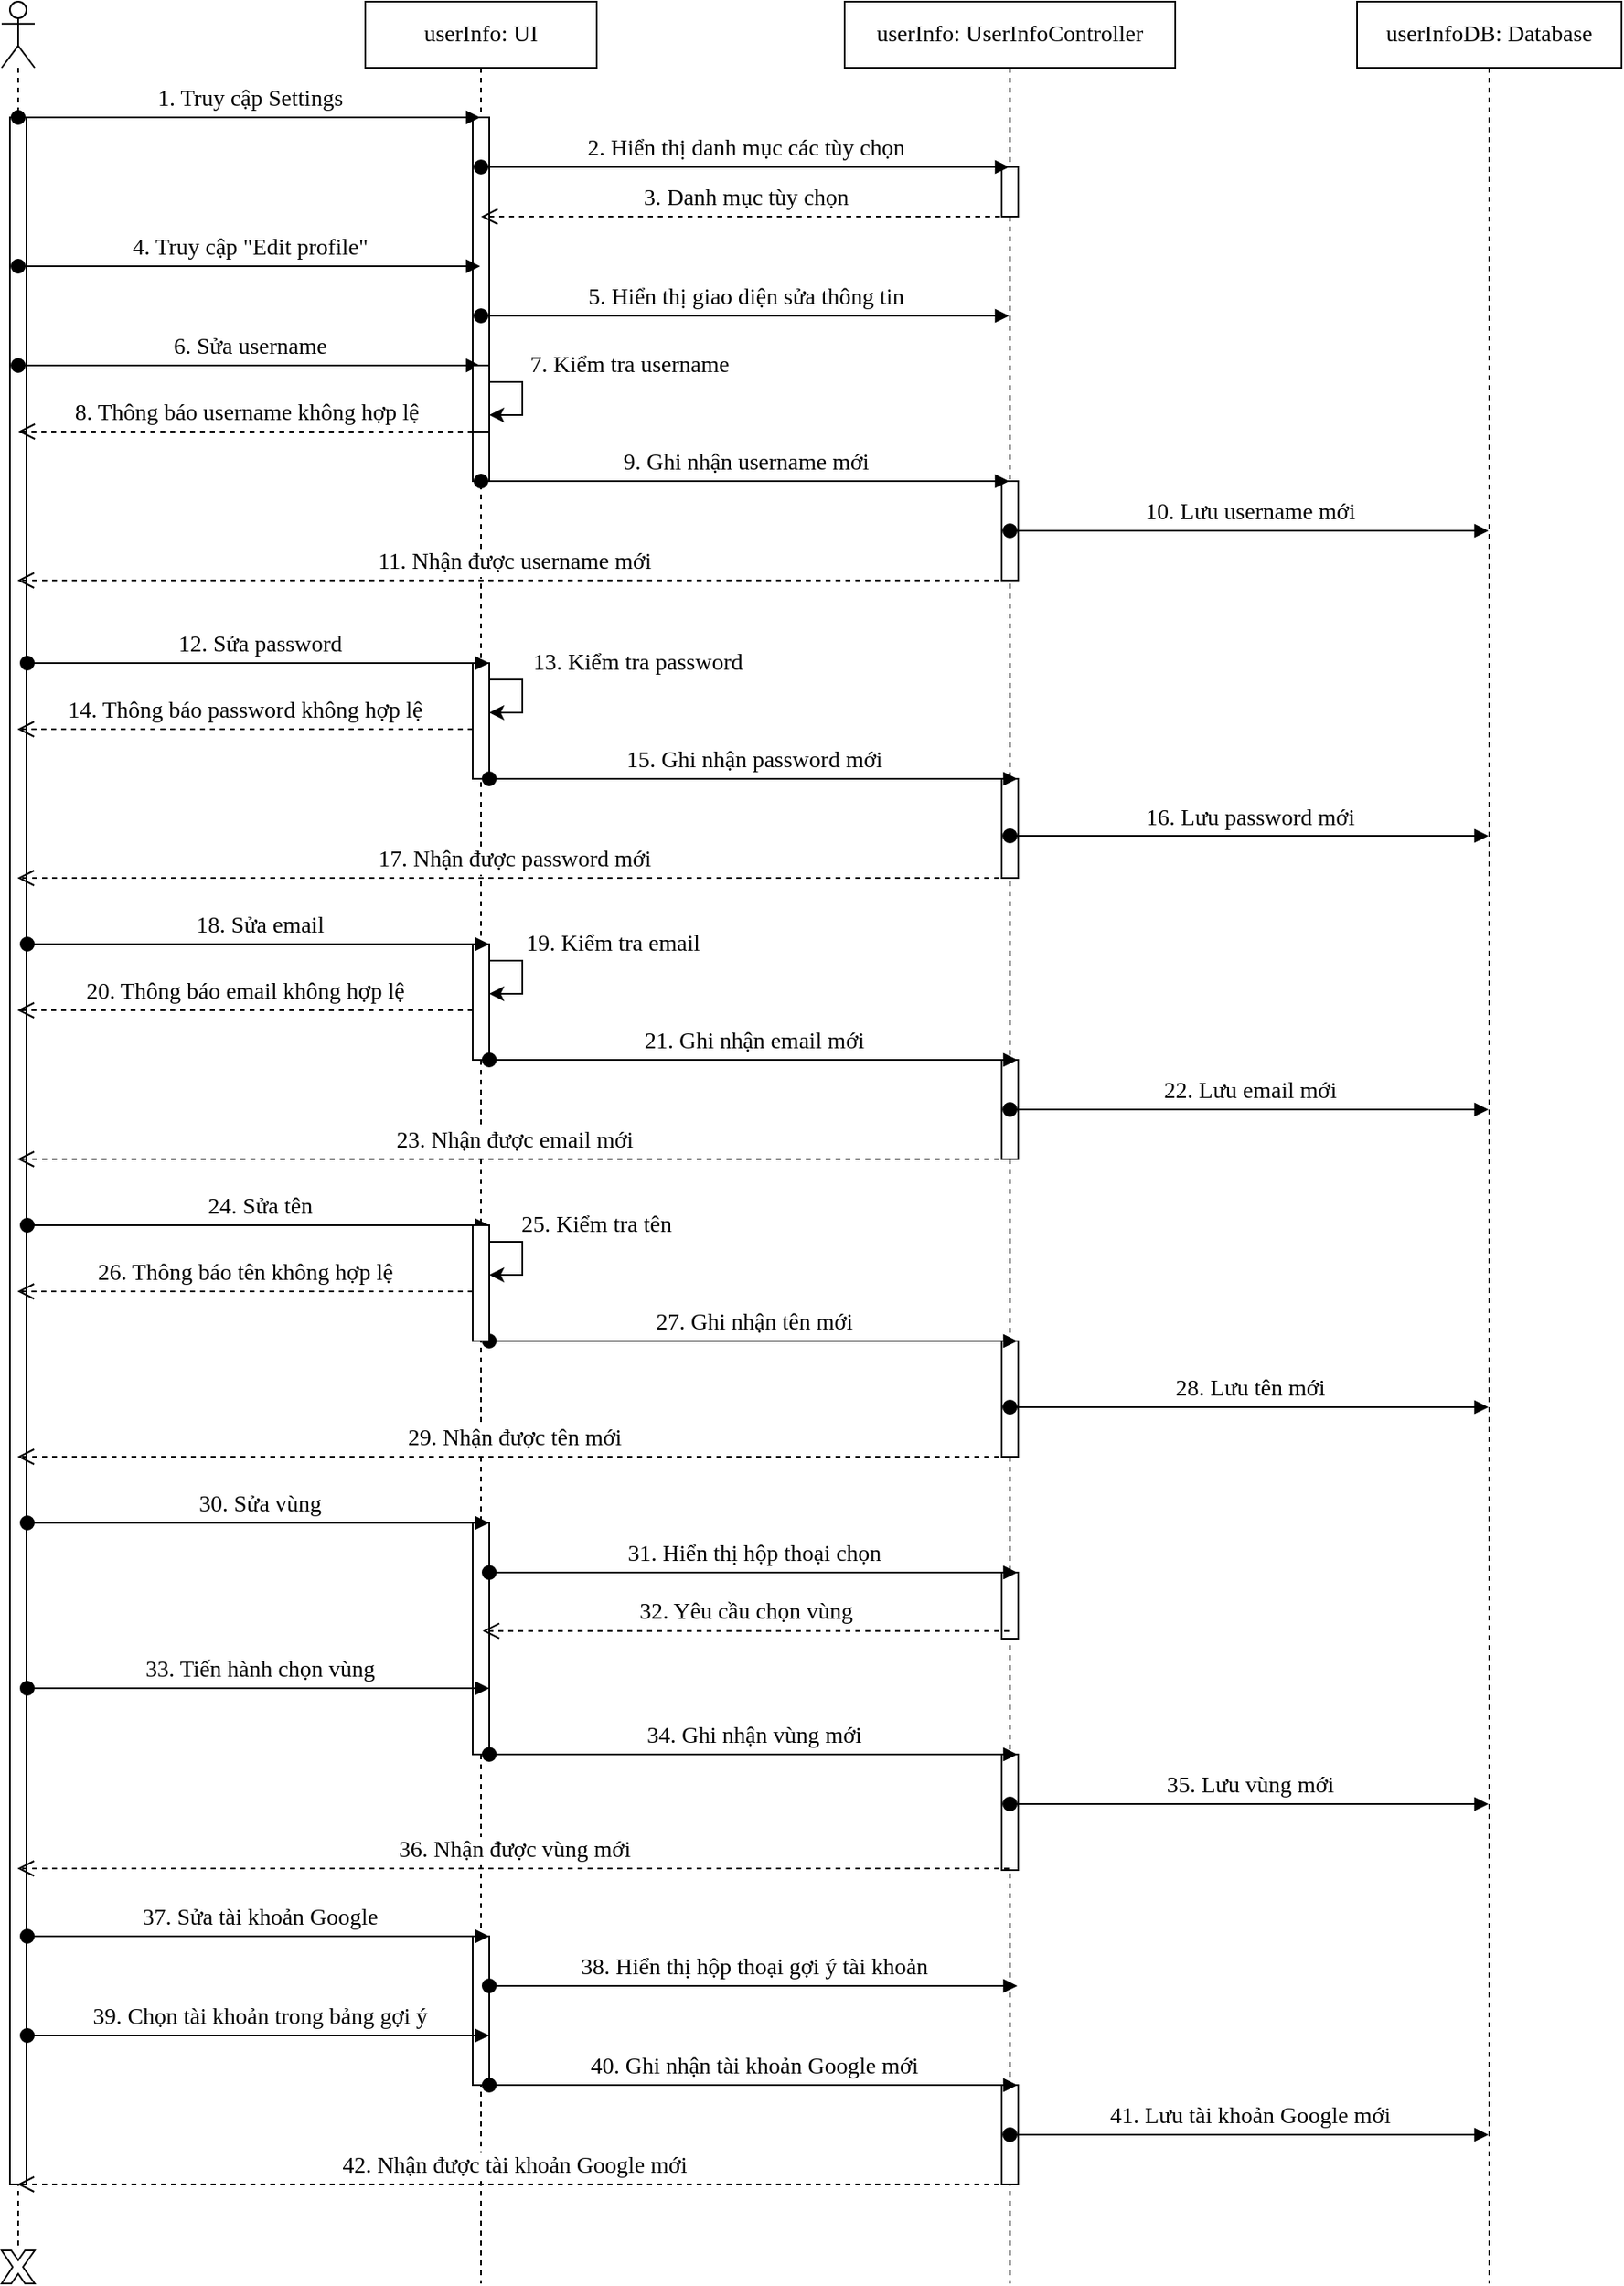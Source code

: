 <mxfile version="13.9.9" type="device"><diagram id="vZMithF2oSo7XbGlCbBh" name="Page-1"><mxGraphModel dx="868" dy="450" grid="1" gridSize="10" guides="1" tooltips="1" connect="1" arrows="1" fold="1" page="1" pageScale="1" pageWidth="2336" pageHeight="1654" math="0" shadow="0"><root><mxCell id="0"/><mxCell id="1" parent="0"/><mxCell id="Ax4j-fQxOVTr2Qwot98N-1" value="" style="shape=umlLifeline;participant=umlActor;perimeter=lifelinePerimeter;whiteSpace=wrap;html=1;container=1;collapsible=0;recursiveResize=0;verticalAlign=top;spacingTop=36;outlineConnect=0;fontFamily=Verdana;fontSize=14;" parent="1" vertex="1"><mxGeometry x="40" y="40" width="20" height="1360" as="geometry"/></mxCell><mxCell id="Ax4j-fQxOVTr2Qwot98N-22" value="" style="html=1;points=[];perimeter=orthogonalPerimeter;fontFamily=Verdana;fontSize=14;" parent="Ax4j-fQxOVTr2Qwot98N-1" vertex="1"><mxGeometry x="5" y="70" width="10" height="1250" as="geometry"/></mxCell><mxCell id="Ax4j-fQxOVTr2Qwot98N-2" value="userInfo: UI" style="shape=umlLifeline;perimeter=lifelinePerimeter;whiteSpace=wrap;html=1;container=1;collapsible=0;recursiveResize=0;outlineConnect=0;fontFamily=Verdana;fontSize=14;" parent="1" vertex="1"><mxGeometry x="260" y="40" width="140" height="1380" as="geometry"/></mxCell><mxCell id="Ax4j-fQxOVTr2Qwot98N-19" value="" style="html=1;points=[];perimeter=orthogonalPerimeter;fontFamily=Verdana;fontSize=14;" parent="Ax4j-fQxOVTr2Qwot98N-2" vertex="1"><mxGeometry x="65" y="70" width="10" height="220" as="geometry"/></mxCell><mxCell id="Ax4j-fQxOVTr2Qwot98N-25" value="" style="html=1;points=[];perimeter=orthogonalPerimeter;fontFamily=Verdana;fontSize=14;" parent="Ax4j-fQxOVTr2Qwot98N-2" vertex="1"><mxGeometry x="65" y="400" width="10" height="40" as="geometry"/></mxCell><mxCell id="Ax4j-fQxOVTr2Qwot98N-26" style="edgeStyle=orthogonalEdgeStyle;rounded=0;orthogonalLoop=1;jettySize=auto;html=1;fontFamily=Verdana;fontSize=14;" parent="Ax4j-fQxOVTr2Qwot98N-2" source="Ax4j-fQxOVTr2Qwot98N-25" target="Ax4j-fQxOVTr2Qwot98N-25" edge="1"><mxGeometry relative="1" as="geometry"/></mxCell><mxCell id="Ax4j-fQxOVTr2Qwot98N-31" value="" style="html=1;points=[];perimeter=orthogonalPerimeter;fontFamily=Verdana;fontSize=14;" parent="Ax4j-fQxOVTr2Qwot98N-2" vertex="1"><mxGeometry x="65" y="400" width="10" height="70" as="geometry"/></mxCell><mxCell id="Ax4j-fQxOVTr2Qwot98N-35" value="" style="html=1;points=[];perimeter=orthogonalPerimeter;fontFamily=Verdana;fontSize=14;" parent="Ax4j-fQxOVTr2Qwot98N-2" vertex="1"><mxGeometry x="65" y="570" width="10" height="40" as="geometry"/></mxCell><mxCell id="Ax4j-fQxOVTr2Qwot98N-36" style="edgeStyle=orthogonalEdgeStyle;rounded=0;orthogonalLoop=1;jettySize=auto;html=1;fontFamily=Verdana;fontSize=14;" parent="Ax4j-fQxOVTr2Qwot98N-2" source="Ax4j-fQxOVTr2Qwot98N-35" target="Ax4j-fQxOVTr2Qwot98N-35" edge="1"><mxGeometry relative="1" as="geometry"/></mxCell><mxCell id="Ax4j-fQxOVTr2Qwot98N-42" value="" style="html=1;points=[];perimeter=orthogonalPerimeter;fontFamily=Verdana;fontSize=14;" parent="Ax4j-fQxOVTr2Qwot98N-2" vertex="1"><mxGeometry x="65" y="570" width="10" height="70" as="geometry"/></mxCell><mxCell id="Ax4j-fQxOVTr2Qwot98N-50" value="" style="html=1;points=[];perimeter=orthogonalPerimeter;fontFamily=Verdana;fontSize=14;" parent="Ax4j-fQxOVTr2Qwot98N-2" vertex="1"><mxGeometry x="65" y="740" width="10" height="40" as="geometry"/></mxCell><mxCell id="Ax4j-fQxOVTr2Qwot98N-51" style="edgeStyle=orthogonalEdgeStyle;rounded=0;orthogonalLoop=1;jettySize=auto;html=1;fontFamily=Verdana;fontSize=14;" parent="Ax4j-fQxOVTr2Qwot98N-2" source="Ax4j-fQxOVTr2Qwot98N-50" target="Ax4j-fQxOVTr2Qwot98N-50" edge="1"><mxGeometry relative="1" as="geometry"/></mxCell><mxCell id="Ax4j-fQxOVTr2Qwot98N-61" value="" style="html=1;points=[];perimeter=orthogonalPerimeter;fontFamily=Verdana;fontSize=14;" parent="Ax4j-fQxOVTr2Qwot98N-2" vertex="1"><mxGeometry x="65" y="920" width="10" height="140" as="geometry"/></mxCell><mxCell id="Ax4j-fQxOVTr2Qwot98N-72" value="" style="html=1;points=[];perimeter=orthogonalPerimeter;fontFamily=Verdana;fontSize=14;" parent="Ax4j-fQxOVTr2Qwot98N-2" vertex="1"><mxGeometry x="65" y="1170" width="10" height="90" as="geometry"/></mxCell><mxCell id="Ax4j-fQxOVTr2Qwot98N-3" value="userInfo: UserInfoController" style="shape=umlLifeline;perimeter=lifelinePerimeter;whiteSpace=wrap;html=1;container=1;collapsible=0;recursiveResize=0;outlineConnect=0;fontFamily=Verdana;fontSize=14;" parent="1" vertex="1"><mxGeometry x="550" y="40" width="200" height="1380" as="geometry"/></mxCell><mxCell id="Ax4j-fQxOVTr2Qwot98N-20" value="" style="html=1;points=[];perimeter=orthogonalPerimeter;fontFamily=Verdana;fontSize=14;" parent="Ax4j-fQxOVTr2Qwot98N-3" vertex="1"><mxGeometry x="95" y="100" width="10" height="30" as="geometry"/></mxCell><mxCell id="Ax4j-fQxOVTr2Qwot98N-21" value="" style="html=1;points=[];perimeter=orthogonalPerimeter;fontFamily=Verdana;fontSize=14;" parent="Ax4j-fQxOVTr2Qwot98N-3" vertex="1"><mxGeometry x="95" y="290" width="10" height="60" as="geometry"/></mxCell><mxCell id="Ax4j-fQxOVTr2Qwot98N-32" value="" style="html=1;points=[];perimeter=orthogonalPerimeter;fontFamily=Verdana;fontSize=14;" parent="Ax4j-fQxOVTr2Qwot98N-3" vertex="1"><mxGeometry x="95" y="470" width="10" height="60" as="geometry"/></mxCell><mxCell id="Ax4j-fQxOVTr2Qwot98N-43" value="" style="html=1;points=[];perimeter=orthogonalPerimeter;fontFamily=Verdana;fontSize=14;" parent="Ax4j-fQxOVTr2Qwot98N-3" vertex="1"><mxGeometry x="95" y="640" width="10" height="60" as="geometry"/></mxCell><mxCell id="Ax4j-fQxOVTr2Qwot98N-49" value="" style="html=1;points=[];perimeter=orthogonalPerimeter;fontFamily=Verdana;fontSize=14;" parent="Ax4j-fQxOVTr2Qwot98N-3" vertex="1"><mxGeometry x="95" y="810" width="10" height="70" as="geometry"/></mxCell><mxCell id="Ax4j-fQxOVTr2Qwot98N-62" value="" style="html=1;points=[];perimeter=orthogonalPerimeter;fontFamily=Verdana;fontSize=14;" parent="Ax4j-fQxOVTr2Qwot98N-3" vertex="1"><mxGeometry x="95" y="950" width="10" height="40" as="geometry"/></mxCell><mxCell id="Ax4j-fQxOVTr2Qwot98N-63" value="" style="html=1;points=[];perimeter=orthogonalPerimeter;fontFamily=Verdana;fontSize=14;" parent="Ax4j-fQxOVTr2Qwot98N-3" vertex="1"><mxGeometry x="95" y="1060" width="10" height="70" as="geometry"/></mxCell><mxCell id="Ax4j-fQxOVTr2Qwot98N-74" value="" style="html=1;points=[];perimeter=orthogonalPerimeter;fontFamily=Verdana;fontSize=14;" parent="Ax4j-fQxOVTr2Qwot98N-3" vertex="1"><mxGeometry x="95" y="1260" width="10" height="60" as="geometry"/></mxCell><mxCell id="Ax4j-fQxOVTr2Qwot98N-4" value="userInfoDB: Database" style="shape=umlLifeline;perimeter=lifelinePerimeter;whiteSpace=wrap;html=1;container=1;collapsible=0;recursiveResize=0;outlineConnect=0;fontFamily=Verdana;fontSize=14;" parent="1" vertex="1"><mxGeometry x="860" y="40" width="160" height="1380" as="geometry"/></mxCell><mxCell id="Ax4j-fQxOVTr2Qwot98N-5" value="1. Truy cập Settings" style="html=1;verticalAlign=bottom;startArrow=oval;startFill=1;endArrow=block;startSize=8;fontFamily=Verdana;fontSize=14;" parent="1" target="Ax4j-fQxOVTr2Qwot98N-2" edge="1"><mxGeometry width="60" relative="1" as="geometry"><mxPoint x="50" y="110" as="sourcePoint"/><mxPoint x="110" y="110" as="targetPoint"/></mxGeometry></mxCell><mxCell id="Ax4j-fQxOVTr2Qwot98N-6" value="2. Hiển thị danh mục các tùy chọn" style="html=1;verticalAlign=bottom;startArrow=oval;startFill=1;endArrow=block;startSize=8;fontFamily=Verdana;fontSize=14;" parent="1" target="Ax4j-fQxOVTr2Qwot98N-3" edge="1"><mxGeometry width="60" relative="1" as="geometry"><mxPoint x="330" y="140" as="sourcePoint"/><mxPoint x="390" y="140" as="targetPoint"/></mxGeometry></mxCell><mxCell id="Ax4j-fQxOVTr2Qwot98N-7" value="3. Danh mục tùy chọn" style="html=1;verticalAlign=bottom;endArrow=open;dashed=1;endSize=8;fontFamily=Verdana;fontSize=14;" parent="1" target="Ax4j-fQxOVTr2Qwot98N-2" edge="1"><mxGeometry relative="1" as="geometry"><mxPoint x="650" y="170" as="sourcePoint"/><mxPoint x="570" y="170" as="targetPoint"/></mxGeometry></mxCell><mxCell id="Ax4j-fQxOVTr2Qwot98N-8" value="4. Truy cập &quot;Edit profile&quot;" style="html=1;verticalAlign=bottom;startArrow=oval;startFill=1;endArrow=block;startSize=8;fontFamily=Verdana;fontSize=14;" parent="1" edge="1"><mxGeometry width="60" relative="1" as="geometry"><mxPoint x="50" y="200" as="sourcePoint"/><mxPoint x="329.5" y="200" as="targetPoint"/></mxGeometry></mxCell><mxCell id="Ax4j-fQxOVTr2Qwot98N-9" value="5. Hiển thị giao diện sửa thông tin" style="html=1;verticalAlign=bottom;startArrow=oval;startFill=1;endArrow=block;startSize=8;fontFamily=Verdana;fontSize=14;" parent="1" edge="1"><mxGeometry width="60" relative="1" as="geometry"><mxPoint x="330" y="230" as="sourcePoint"/><mxPoint x="649.5" y="230" as="targetPoint"/></mxGeometry></mxCell><mxCell id="Ax4j-fQxOVTr2Qwot98N-11" value="6. Sửa username" style="html=1;verticalAlign=bottom;startArrow=oval;startFill=1;endArrow=block;startSize=8;fontFamily=Verdana;fontSize=14;" parent="1" edge="1"><mxGeometry x="0.002" width="60" relative="1" as="geometry"><mxPoint x="50" y="260" as="sourcePoint"/><mxPoint x="329.5" y="260" as="targetPoint"/><mxPoint as="offset"/></mxGeometry></mxCell><mxCell id="Ax4j-fQxOVTr2Qwot98N-12" value="" style="html=1;points=[];perimeter=orthogonalPerimeter;fontFamily=Verdana;fontSize=14;" parent="1" vertex="1"><mxGeometry x="325" y="260" width="10" height="40" as="geometry"/></mxCell><mxCell id="Ax4j-fQxOVTr2Qwot98N-13" style="edgeStyle=orthogonalEdgeStyle;rounded=0;orthogonalLoop=1;jettySize=auto;html=1;fontFamily=Verdana;fontSize=14;" parent="1" source="Ax4j-fQxOVTr2Qwot98N-12" target="Ax4j-fQxOVTr2Qwot98N-12" edge="1"><mxGeometry relative="1" as="geometry"/></mxCell><mxCell id="Ax4j-fQxOVTr2Qwot98N-14" value="7. Kiểm tra username" style="text;html=1;strokeColor=none;fillColor=none;align=center;verticalAlign=middle;whiteSpace=wrap;rounded=0;fontFamily=Verdana;fontSize=14;" parent="1" vertex="1"><mxGeometry x="340" y="250" width="160" height="20" as="geometry"/></mxCell><mxCell id="Ax4j-fQxOVTr2Qwot98N-15" value="8. Thông báo username không hợp lệ" style="html=1;verticalAlign=bottom;endArrow=open;dashed=1;endSize=8;fontFamily=Verdana;fontSize=14;" parent="1" target="Ax4j-fQxOVTr2Qwot98N-1" edge="1"><mxGeometry relative="1" as="geometry"><mxPoint x="325" y="300" as="sourcePoint"/><mxPoint x="245" y="300" as="targetPoint"/></mxGeometry></mxCell><mxCell id="Ax4j-fQxOVTr2Qwot98N-16" value="9. Ghi nhận username mới" style="html=1;verticalAlign=bottom;startArrow=oval;startFill=1;endArrow=block;startSize=8;fontFamily=Verdana;fontSize=14;" parent="1" edge="1"><mxGeometry x="0.002" width="60" relative="1" as="geometry"><mxPoint x="330" y="330" as="sourcePoint"/><mxPoint x="649.5" y="330" as="targetPoint"/><mxPoint as="offset"/></mxGeometry></mxCell><mxCell id="Ax4j-fQxOVTr2Qwot98N-17" value="10. Lưu username mới" style="html=1;verticalAlign=bottom;startArrow=oval;startFill=1;endArrow=block;startSize=8;fontFamily=Verdana;fontSize=14;" parent="1" target="Ax4j-fQxOVTr2Qwot98N-4" edge="1"><mxGeometry width="60" relative="1" as="geometry"><mxPoint x="650" y="360" as="sourcePoint"/><mxPoint x="710" y="360" as="targetPoint"/></mxGeometry></mxCell><mxCell id="Ax4j-fQxOVTr2Qwot98N-18" value="11. Nhận được username mới" style="html=1;verticalAlign=bottom;endArrow=open;dashed=1;endSize=8;fontFamily=Verdana;fontSize=14;" parent="1" source="Ax4j-fQxOVTr2Qwot98N-3" edge="1"><mxGeometry relative="1" as="geometry"><mxPoint x="325" y="390" as="sourcePoint"/><mxPoint x="49.5" y="390" as="targetPoint"/></mxGeometry></mxCell><mxCell id="Ax4j-fQxOVTr2Qwot98N-23" value="12. Sửa password" style="html=1;verticalAlign=bottom;startArrow=oval;startFill=1;endArrow=block;startSize=8;fontFamily=Verdana;fontSize=14;" parent="1" edge="1"><mxGeometry x="0.002" width="60" relative="1" as="geometry"><mxPoint x="55.5" y="440" as="sourcePoint"/><mxPoint x="335" y="440" as="targetPoint"/><mxPoint as="offset"/></mxGeometry></mxCell><mxCell id="Ax4j-fQxOVTr2Qwot98N-24" value="14. Thông báo password không hợp lệ" style="html=1;verticalAlign=bottom;endArrow=open;dashed=1;endSize=8;fontFamily=Verdana;fontSize=14;" parent="1" edge="1"><mxGeometry relative="1" as="geometry"><mxPoint x="325" y="480" as="sourcePoint"/><mxPoint x="49.5" y="480" as="targetPoint"/></mxGeometry></mxCell><mxCell id="Ax4j-fQxOVTr2Qwot98N-27" value="13. Kiểm tra password" style="text;html=1;strokeColor=none;fillColor=none;align=center;verticalAlign=middle;whiteSpace=wrap;rounded=0;fontFamily=Verdana;fontSize=14;" parent="1" vertex="1"><mxGeometry x="340" y="430" width="170" height="20" as="geometry"/></mxCell><mxCell id="Ax4j-fQxOVTr2Qwot98N-28" value="15. Ghi nhận password mới" style="html=1;verticalAlign=bottom;startArrow=oval;startFill=1;endArrow=block;startSize=8;fontFamily=Verdana;fontSize=14;" parent="1" edge="1"><mxGeometry x="0.002" width="60" relative="1" as="geometry"><mxPoint x="335" y="510" as="sourcePoint"/><mxPoint x="654.5" y="510" as="targetPoint"/><mxPoint as="offset"/></mxGeometry></mxCell><mxCell id="Ax4j-fQxOVTr2Qwot98N-29" value="16. Lưu password mới" style="html=1;verticalAlign=bottom;startArrow=oval;startFill=1;endArrow=block;startSize=8;fontFamily=Verdana;fontSize=14;" parent="1" source="Ax4j-fQxOVTr2Qwot98N-3" edge="1"><mxGeometry width="60" relative="1" as="geometry"><mxPoint x="650" y="544.5" as="sourcePoint"/><mxPoint x="939.5" y="544.5" as="targetPoint"/></mxGeometry></mxCell><mxCell id="Ax4j-fQxOVTr2Qwot98N-30" value="17. Nhận được&amp;nbsp;password mới" style="html=1;verticalAlign=bottom;endArrow=open;dashed=1;endSize=8;fontFamily=Verdana;fontSize=14;" parent="1" source="Ax4j-fQxOVTr2Qwot98N-3" edge="1"><mxGeometry relative="1" as="geometry"><mxPoint x="325" y="570" as="sourcePoint"/><mxPoint x="49.5" y="570" as="targetPoint"/></mxGeometry></mxCell><mxCell id="Ax4j-fQxOVTr2Qwot98N-33" value="18. Sửa email" style="html=1;verticalAlign=bottom;startArrow=oval;startFill=1;endArrow=block;startSize=8;fontFamily=Verdana;fontSize=14;" parent="1" edge="1"><mxGeometry x="0.002" width="60" relative="1" as="geometry"><mxPoint x="55.5" y="610" as="sourcePoint"/><mxPoint x="335" y="610" as="targetPoint"/><mxPoint as="offset"/></mxGeometry></mxCell><mxCell id="Ax4j-fQxOVTr2Qwot98N-34" value="20. Thông báo email không hợp lệ" style="html=1;verticalAlign=bottom;endArrow=open;dashed=1;endSize=8;fontFamily=Verdana;fontSize=14;" parent="1" edge="1"><mxGeometry relative="1" as="geometry"><mxPoint x="325" y="650" as="sourcePoint"/><mxPoint x="49.5" y="650" as="targetPoint"/></mxGeometry></mxCell><mxCell id="Ax4j-fQxOVTr2Qwot98N-37" value="19. Kiểm tra email" style="text;html=1;strokeColor=none;fillColor=none;align=center;verticalAlign=middle;whiteSpace=wrap;rounded=0;fontFamily=Verdana;fontSize=14;" parent="1" vertex="1"><mxGeometry x="340" y="600" width="140" height="20" as="geometry"/></mxCell><mxCell id="Ax4j-fQxOVTr2Qwot98N-39" value="21. Ghi nhận email mới" style="html=1;verticalAlign=bottom;startArrow=oval;startFill=1;endArrow=block;startSize=8;fontFamily=Verdana;fontSize=14;" parent="1" edge="1"><mxGeometry x="0.002" width="60" relative="1" as="geometry"><mxPoint x="335" y="680" as="sourcePoint"/><mxPoint x="654.5" y="680" as="targetPoint"/><mxPoint as="offset"/></mxGeometry></mxCell><mxCell id="Ax4j-fQxOVTr2Qwot98N-40" value="22. Lưu email mới" style="html=1;verticalAlign=bottom;startArrow=oval;startFill=1;endArrow=block;startSize=8;fontFamily=Verdana;fontSize=14;" parent="1" edge="1"><mxGeometry width="60" relative="1" as="geometry"><mxPoint x="650" y="710" as="sourcePoint"/><mxPoint x="939.5" y="710" as="targetPoint"/></mxGeometry></mxCell><mxCell id="Ax4j-fQxOVTr2Qwot98N-41" value="23. Nhận được&amp;nbsp;email mới" style="html=1;verticalAlign=bottom;endArrow=open;dashed=1;endSize=8;fontFamily=Verdana;fontSize=14;" parent="1" source="Ax4j-fQxOVTr2Qwot98N-3" edge="1"><mxGeometry relative="1" as="geometry"><mxPoint x="325" y="740" as="sourcePoint"/><mxPoint x="49.5" y="740" as="targetPoint"/></mxGeometry></mxCell><mxCell id="Ax4j-fQxOVTr2Qwot98N-44" value="24. Sửa tên" style="html=1;verticalAlign=bottom;startArrow=oval;startFill=1;endArrow=block;startSize=8;fontFamily=Verdana;fontSize=14;" parent="1" edge="1"><mxGeometry x="0.002" width="60" relative="1" as="geometry"><mxPoint x="55.5" y="780" as="sourcePoint"/><mxPoint x="335" y="780" as="targetPoint"/><mxPoint as="offset"/></mxGeometry></mxCell><mxCell id="Ax4j-fQxOVTr2Qwot98N-45" value="26. Thông báo tên không hợp lệ" style="html=1;verticalAlign=bottom;endArrow=open;dashed=1;endSize=8;fontFamily=Verdana;fontSize=14;" parent="1" edge="1"><mxGeometry relative="1" as="geometry"><mxPoint x="325" y="820" as="sourcePoint"/><mxPoint x="49.5" y="820" as="targetPoint"/></mxGeometry></mxCell><mxCell id="Ax4j-fQxOVTr2Qwot98N-46" value="27. Ghi nhận tên mới" style="html=1;verticalAlign=bottom;startArrow=oval;startFill=1;endArrow=block;startSize=8;fontFamily=Verdana;fontSize=14;" parent="1" edge="1"><mxGeometry x="0.002" width="60" relative="1" as="geometry"><mxPoint x="335" y="850" as="sourcePoint"/><mxPoint x="654.5" y="850" as="targetPoint"/><mxPoint as="offset"/></mxGeometry></mxCell><mxCell id="Ax4j-fQxOVTr2Qwot98N-47" value="28. Lưu tên mới" style="html=1;verticalAlign=bottom;startArrow=oval;startFill=1;endArrow=block;startSize=8;fontFamily=Verdana;fontSize=14;" parent="1" edge="1"><mxGeometry width="60" relative="1" as="geometry"><mxPoint x="650" y="890" as="sourcePoint"/><mxPoint x="939.5" y="890" as="targetPoint"/></mxGeometry></mxCell><mxCell id="Ax4j-fQxOVTr2Qwot98N-48" value="29. Nhận được&amp;nbsp;tên mới" style="html=1;verticalAlign=bottom;endArrow=open;dashed=1;endSize=8;fontFamily=Verdana;fontSize=14;" parent="1" source="Ax4j-fQxOVTr2Qwot98N-3" edge="1"><mxGeometry relative="1" as="geometry"><mxPoint x="325" y="920" as="sourcePoint"/><mxPoint x="49.5" y="920" as="targetPoint"/></mxGeometry></mxCell><mxCell id="Ax4j-fQxOVTr2Qwot98N-52" value="25. Kiểm tra tên" style="text;html=1;strokeColor=none;fillColor=none;align=center;verticalAlign=middle;whiteSpace=wrap;rounded=0;fontFamily=Verdana;fontSize=14;" parent="1" vertex="1"><mxGeometry x="340" y="770" width="120" height="20" as="geometry"/></mxCell><mxCell id="Ax4j-fQxOVTr2Qwot98N-53" value="" style="html=1;points=[];perimeter=orthogonalPerimeter;fontFamily=Verdana;fontSize=14;" parent="1" vertex="1"><mxGeometry x="325" y="780" width="10" height="70" as="geometry"/></mxCell><mxCell id="Ax4j-fQxOVTr2Qwot98N-54" value="30. Sửa vùng" style="html=1;verticalAlign=bottom;startArrow=oval;startFill=1;endArrow=block;startSize=8;fontFamily=Verdana;fontSize=14;" parent="1" edge="1"><mxGeometry x="0.002" width="60" relative="1" as="geometry"><mxPoint x="55.5" y="960" as="sourcePoint"/><mxPoint x="335" y="960" as="targetPoint"/><mxPoint as="offset"/></mxGeometry></mxCell><mxCell id="Ax4j-fQxOVTr2Qwot98N-56" value="31. Hiển thị hộp thoại chọn" style="html=1;verticalAlign=bottom;startArrow=oval;startFill=1;endArrow=block;startSize=8;fontFamily=Verdana;fontSize=14;" parent="1" edge="1"><mxGeometry x="0.002" width="60" relative="1" as="geometry"><mxPoint x="335" y="990" as="sourcePoint"/><mxPoint x="654.5" y="990" as="targetPoint"/><mxPoint as="offset"/></mxGeometry></mxCell><mxCell id="Ax4j-fQxOVTr2Qwot98N-57" value="32. Yêu cầu chọn vùng" style="html=1;verticalAlign=bottom;endArrow=open;dashed=1;endSize=8;fontFamily=Verdana;fontSize=14;entryX=0.507;entryY=0.714;entryDx=0;entryDy=0;entryPerimeter=0;" parent="1" source="Ax4j-fQxOVTr2Qwot98N-3" target="Ax4j-fQxOVTr2Qwot98N-2" edge="1"><mxGeometry relative="1" as="geometry"><mxPoint x="610.5" y="1030" as="sourcePoint"/><mxPoint x="335" y="1030" as="targetPoint"/></mxGeometry></mxCell><mxCell id="Ax4j-fQxOVTr2Qwot98N-58" value="33. Tiến hành chọn vùng" style="html=1;verticalAlign=bottom;startArrow=oval;startFill=1;endArrow=block;startSize=8;fontFamily=Verdana;fontSize=14;" parent="1" edge="1"><mxGeometry x="0.002" width="60" relative="1" as="geometry"><mxPoint x="55.5" y="1060" as="sourcePoint"/><mxPoint x="335" y="1060" as="targetPoint"/><mxPoint as="offset"/></mxGeometry></mxCell><mxCell id="Ax4j-fQxOVTr2Qwot98N-59" value="34. Ghi nhận vùng mới" style="html=1;verticalAlign=bottom;startArrow=oval;startFill=1;endArrow=block;startSize=8;fontFamily=Verdana;fontSize=14;" parent="1" edge="1"><mxGeometry x="0.002" width="60" relative="1" as="geometry"><mxPoint x="335" y="1100" as="sourcePoint"/><mxPoint x="654.5" y="1100" as="targetPoint"/><mxPoint as="offset"/></mxGeometry></mxCell><mxCell id="Ax4j-fQxOVTr2Qwot98N-60" value="35. Lưu vùng mới" style="html=1;verticalAlign=bottom;startArrow=oval;startFill=1;endArrow=block;startSize=8;fontFamily=Verdana;fontSize=14;" parent="1" edge="1"><mxGeometry width="60" relative="1" as="geometry"><mxPoint x="650" y="1130" as="sourcePoint"/><mxPoint x="939.5" y="1130" as="targetPoint"/></mxGeometry></mxCell><mxCell id="Ax4j-fQxOVTr2Qwot98N-65" value="36. Nhận được&amp;nbsp;vùng mới" style="html=1;verticalAlign=bottom;endArrow=open;dashed=1;endSize=8;fontFamily=Verdana;fontSize=14;" parent="1" source="Ax4j-fQxOVTr2Qwot98N-3" edge="1"><mxGeometry relative="1" as="geometry"><mxPoint x="325" y="1169" as="sourcePoint"/><mxPoint x="49.5" y="1169" as="targetPoint"/></mxGeometry></mxCell><mxCell id="Ax4j-fQxOVTr2Qwot98N-66" value="37. Sửa tài khoản Google" style="html=1;verticalAlign=bottom;startArrow=oval;startFill=1;endArrow=block;startSize=8;fontFamily=Verdana;fontSize=14;" parent="1" edge="1"><mxGeometry x="0.002" width="60" relative="1" as="geometry"><mxPoint x="55.5" y="1210" as="sourcePoint"/><mxPoint x="335" y="1210" as="targetPoint"/><mxPoint as="offset"/></mxGeometry></mxCell><mxCell id="Ax4j-fQxOVTr2Qwot98N-67" value="38. Hiển thị hộp thoại gợi ý tài khoản" style="html=1;verticalAlign=bottom;startArrow=oval;startFill=1;endArrow=block;startSize=8;fontFamily=Verdana;fontSize=14;" parent="1" edge="1"><mxGeometry x="0.002" width="60" relative="1" as="geometry"><mxPoint x="335" y="1240" as="sourcePoint"/><mxPoint x="654.5" y="1240" as="targetPoint"/><mxPoint as="offset"/></mxGeometry></mxCell><mxCell id="Ax4j-fQxOVTr2Qwot98N-68" value="39. Chọn tài khoản trong bảng gợi ý" style="html=1;verticalAlign=bottom;startArrow=oval;startFill=1;endArrow=block;startSize=8;fontFamily=Verdana;fontSize=14;" parent="1" edge="1"><mxGeometry x="0.002" width="60" relative="1" as="geometry"><mxPoint x="55.5" y="1270" as="sourcePoint"/><mxPoint x="335" y="1270" as="targetPoint"/><mxPoint as="offset"/></mxGeometry></mxCell><mxCell id="Ax4j-fQxOVTr2Qwot98N-69" value="40. Ghi nhận tài khoản Google mới" style="html=1;verticalAlign=bottom;startArrow=oval;startFill=1;endArrow=block;startSize=8;fontFamily=Verdana;fontSize=14;" parent="1" edge="1"><mxGeometry x="0.002" width="60" relative="1" as="geometry"><mxPoint x="335" y="1300" as="sourcePoint"/><mxPoint x="654.5" y="1300" as="targetPoint"/><mxPoint as="offset"/></mxGeometry></mxCell><mxCell id="Ax4j-fQxOVTr2Qwot98N-70" value="41. Lưu tài khoản Google mới" style="html=1;verticalAlign=bottom;startArrow=oval;startFill=1;endArrow=block;startSize=8;fontFamily=Verdana;fontSize=14;" parent="1" edge="1"><mxGeometry width="60" relative="1" as="geometry"><mxPoint x="650" y="1330" as="sourcePoint"/><mxPoint x="939.5" y="1330" as="targetPoint"/></mxGeometry></mxCell><mxCell id="Ax4j-fQxOVTr2Qwot98N-71" value="42. Nhận được&amp;nbsp;tài khoản Google mới" style="html=1;verticalAlign=bottom;endArrow=open;dashed=1;endSize=8;fontFamily=Verdana;fontSize=14;" parent="1" source="Ax4j-fQxOVTr2Qwot98N-3" edge="1"><mxGeometry relative="1" as="geometry"><mxPoint x="325" y="1360" as="sourcePoint"/><mxPoint x="49.5" y="1360" as="targetPoint"/></mxGeometry></mxCell><mxCell id="Ax4j-fQxOVTr2Qwot98N-75" value="" style="verticalLabelPosition=bottom;verticalAlign=top;html=1;shape=mxgraph.basic.x;fontFamily=Verdana;fontSize=14;" parent="1" vertex="1"><mxGeometry x="40" y="1400" width="20" height="20" as="geometry"/></mxCell></root></mxGraphModel></diagram></mxfile>